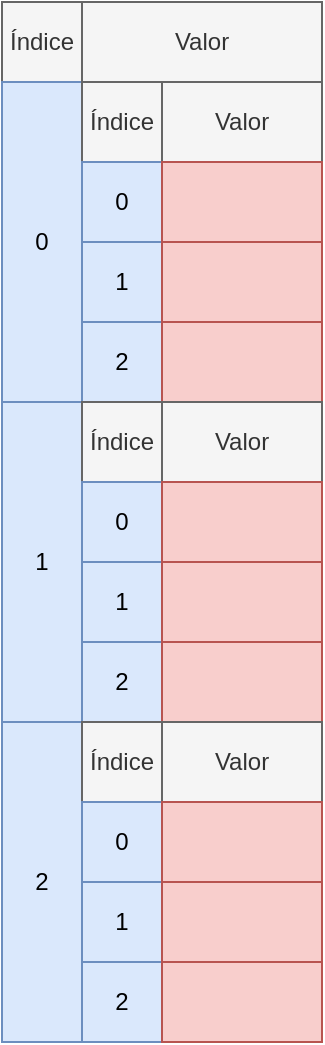 <mxfile version="10.7.5" type="device"><diagram id="LjmYni4CHLPNYxYoX1MF" name="Page-1"><mxGraphModel dx="961" dy="514" grid="1" gridSize="10" guides="1" tooltips="1" connect="1" arrows="1" fold="1" page="1" pageScale="1" pageWidth="827" pageHeight="1169" math="0" shadow="0"><root><mxCell id="0"/><mxCell id="1" parent="0"/><mxCell id="Gfs7IA-KSMvk2WlFDBKO-1" value="Índice" style="rounded=0;whiteSpace=wrap;html=1;fillColor=#f5f5f5;strokeColor=#666666;fontColor=#333333;" vertex="1" parent="1"><mxGeometry x="80" y="40" width="40" height="40" as="geometry"/></mxCell><mxCell id="Gfs7IA-KSMvk2WlFDBKO-2" value="0" style="rounded=0;whiteSpace=wrap;html=1;fillColor=#dae8fc;strokeColor=#6c8ebf;" vertex="1" parent="1"><mxGeometry x="80" y="80" width="40" height="160" as="geometry"/></mxCell><mxCell id="Gfs7IA-KSMvk2WlFDBKO-6" value="Valor" style="rounded=0;whiteSpace=wrap;html=1;fillColor=#f5f5f5;strokeColor=#666666;fontColor=#333333;" vertex="1" parent="1"><mxGeometry x="120" y="40" width="120" height="40" as="geometry"/></mxCell><mxCell id="Gfs7IA-KSMvk2WlFDBKO-7" value="Índice" style="rounded=0;whiteSpace=wrap;html=1;fillColor=#f5f5f5;strokeColor=#666666;fontColor=#333333;" vertex="1" parent="1"><mxGeometry x="120" y="80" width="40" height="40" as="geometry"/></mxCell><mxCell id="Gfs7IA-KSMvk2WlFDBKO-8" value="0" style="rounded=0;whiteSpace=wrap;html=1;fillColor=#dae8fc;strokeColor=#6c8ebf;" vertex="1" parent="1"><mxGeometry x="120" y="120" width="40" height="40" as="geometry"/></mxCell><mxCell id="Gfs7IA-KSMvk2WlFDBKO-9" value="Valor" style="rounded=0;whiteSpace=wrap;html=1;fillColor=#f5f5f5;strokeColor=#666666;fontColor=#333333;" vertex="1" parent="1"><mxGeometry x="160" y="80" width="80" height="40" as="geometry"/></mxCell><mxCell id="Gfs7IA-KSMvk2WlFDBKO-10" value="1" style="rounded=0;whiteSpace=wrap;html=1;fillColor=#dae8fc;strokeColor=#6c8ebf;" vertex="1" parent="1"><mxGeometry x="120" y="160" width="40" height="40" as="geometry"/></mxCell><mxCell id="Gfs7IA-KSMvk2WlFDBKO-11" value="2" style="rounded=0;whiteSpace=wrap;html=1;fillColor=#dae8fc;strokeColor=#6c8ebf;" vertex="1" parent="1"><mxGeometry x="120" y="200" width="40" height="40" as="geometry"/></mxCell><mxCell id="Gfs7IA-KSMvk2WlFDBKO-12" value="" style="rounded=0;whiteSpace=wrap;html=1;fillColor=#f8cecc;strokeColor=#b85450;" vertex="1" parent="1"><mxGeometry x="160" y="120" width="80" height="40" as="geometry"/></mxCell><mxCell id="Gfs7IA-KSMvk2WlFDBKO-13" value="" style="rounded=0;whiteSpace=wrap;html=1;fillColor=#f8cecc;strokeColor=#b85450;" vertex="1" parent="1"><mxGeometry x="160" y="160" width="80" height="40" as="geometry"/></mxCell><mxCell id="Gfs7IA-KSMvk2WlFDBKO-14" value="" style="rounded=0;whiteSpace=wrap;html=1;fillColor=#f8cecc;strokeColor=#b85450;" vertex="1" parent="1"><mxGeometry x="160" y="200" width="80" height="40" as="geometry"/></mxCell><mxCell id="Gfs7IA-KSMvk2WlFDBKO-15" value="1" style="rounded=0;whiteSpace=wrap;html=1;fillColor=#dae8fc;strokeColor=#6c8ebf;" vertex="1" parent="1"><mxGeometry x="80" y="240" width="40" height="160" as="geometry"/></mxCell><mxCell id="Gfs7IA-KSMvk2WlFDBKO-16" value="Índice" style="rounded=0;whiteSpace=wrap;html=1;fillColor=#f5f5f5;strokeColor=#666666;fontColor=#333333;" vertex="1" parent="1"><mxGeometry x="120" y="240" width="40" height="40" as="geometry"/></mxCell><mxCell id="Gfs7IA-KSMvk2WlFDBKO-17" value="0" style="rounded=0;whiteSpace=wrap;html=1;fillColor=#dae8fc;strokeColor=#6c8ebf;" vertex="1" parent="1"><mxGeometry x="120" y="280" width="40" height="40" as="geometry"/></mxCell><mxCell id="Gfs7IA-KSMvk2WlFDBKO-18" value="Valor" style="rounded=0;whiteSpace=wrap;html=1;fillColor=#f5f5f5;strokeColor=#666666;fontColor=#333333;" vertex="1" parent="1"><mxGeometry x="160" y="240" width="80" height="40" as="geometry"/></mxCell><mxCell id="Gfs7IA-KSMvk2WlFDBKO-19" value="1" style="rounded=0;whiteSpace=wrap;html=1;fillColor=#dae8fc;strokeColor=#6c8ebf;" vertex="1" parent="1"><mxGeometry x="120" y="320" width="40" height="40" as="geometry"/></mxCell><mxCell id="Gfs7IA-KSMvk2WlFDBKO-20" value="2" style="rounded=0;whiteSpace=wrap;html=1;fillColor=#dae8fc;strokeColor=#6c8ebf;" vertex="1" parent="1"><mxGeometry x="120" y="360" width="40" height="40" as="geometry"/></mxCell><mxCell id="Gfs7IA-KSMvk2WlFDBKO-21" value="" style="rounded=0;whiteSpace=wrap;html=1;fillColor=#f8cecc;strokeColor=#b85450;" vertex="1" parent="1"><mxGeometry x="160" y="280" width="80" height="40" as="geometry"/></mxCell><mxCell id="Gfs7IA-KSMvk2WlFDBKO-22" value="" style="rounded=0;whiteSpace=wrap;html=1;fillColor=#f8cecc;strokeColor=#b85450;" vertex="1" parent="1"><mxGeometry x="160" y="320" width="80" height="40" as="geometry"/></mxCell><mxCell id="Gfs7IA-KSMvk2WlFDBKO-23" value="" style="rounded=0;whiteSpace=wrap;html=1;fillColor=#f8cecc;strokeColor=#b85450;" vertex="1" parent="1"><mxGeometry x="160" y="360" width="80" height="40" as="geometry"/></mxCell><mxCell id="Gfs7IA-KSMvk2WlFDBKO-24" value="2" style="rounded=0;whiteSpace=wrap;html=1;fillColor=#dae8fc;strokeColor=#6c8ebf;" vertex="1" parent="1"><mxGeometry x="80" y="400" width="40" height="160" as="geometry"/></mxCell><mxCell id="Gfs7IA-KSMvk2WlFDBKO-25" value="Índice" style="rounded=0;whiteSpace=wrap;html=1;fillColor=#f5f5f5;strokeColor=#666666;fontColor=#333333;" vertex="1" parent="1"><mxGeometry x="120" y="400" width="40" height="40" as="geometry"/></mxCell><mxCell id="Gfs7IA-KSMvk2WlFDBKO-26" value="0" style="rounded=0;whiteSpace=wrap;html=1;fillColor=#dae8fc;strokeColor=#6c8ebf;" vertex="1" parent="1"><mxGeometry x="120" y="440" width="40" height="40" as="geometry"/></mxCell><mxCell id="Gfs7IA-KSMvk2WlFDBKO-27" value="Valor" style="rounded=0;whiteSpace=wrap;html=1;fillColor=#f5f5f5;strokeColor=#666666;fontColor=#333333;" vertex="1" parent="1"><mxGeometry x="160" y="400" width="80" height="40" as="geometry"/></mxCell><mxCell id="Gfs7IA-KSMvk2WlFDBKO-28" value="1" style="rounded=0;whiteSpace=wrap;html=1;fillColor=#dae8fc;strokeColor=#6c8ebf;" vertex="1" parent="1"><mxGeometry x="120" y="480" width="40" height="40" as="geometry"/></mxCell><mxCell id="Gfs7IA-KSMvk2WlFDBKO-29" value="2" style="rounded=0;whiteSpace=wrap;html=1;fillColor=#dae8fc;strokeColor=#6c8ebf;" vertex="1" parent="1"><mxGeometry x="120" y="520" width="40" height="40" as="geometry"/></mxCell><mxCell id="Gfs7IA-KSMvk2WlFDBKO-30" value="" style="rounded=0;whiteSpace=wrap;html=1;fillColor=#f8cecc;strokeColor=#b85450;" vertex="1" parent="1"><mxGeometry x="160" y="440" width="80" height="40" as="geometry"/></mxCell><mxCell id="Gfs7IA-KSMvk2WlFDBKO-31" value="" style="rounded=0;whiteSpace=wrap;html=1;fillColor=#f8cecc;strokeColor=#b85450;" vertex="1" parent="1"><mxGeometry x="160" y="480" width="80" height="40" as="geometry"/></mxCell><mxCell id="Gfs7IA-KSMvk2WlFDBKO-32" value="" style="rounded=0;whiteSpace=wrap;html=1;fillColor=#f8cecc;strokeColor=#b85450;" vertex="1" parent="1"><mxGeometry x="160" y="520" width="80" height="40" as="geometry"/></mxCell></root></mxGraphModel></diagram></mxfile>